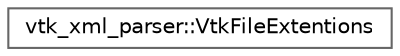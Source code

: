 digraph "Graphical Class Hierarchy"
{
 // LATEX_PDF_SIZE
  bgcolor="transparent";
  edge [fontname=Helvetica,fontsize=10,labelfontname=Helvetica,labelfontsize=10];
  node [fontname=Helvetica,fontsize=10,shape=box,height=0.2,width=0.4];
  rankdir="LR";
  Node0 [id="Node000000",label="vtk_xml_parser::VtkFileExtentions",height=0.2,width=0.4,color="grey40", fillcolor="white", style="filled",URL="$classvtk__xml__parser_1_1_vtk_file_extentions.html",tooltip=" "];
}
